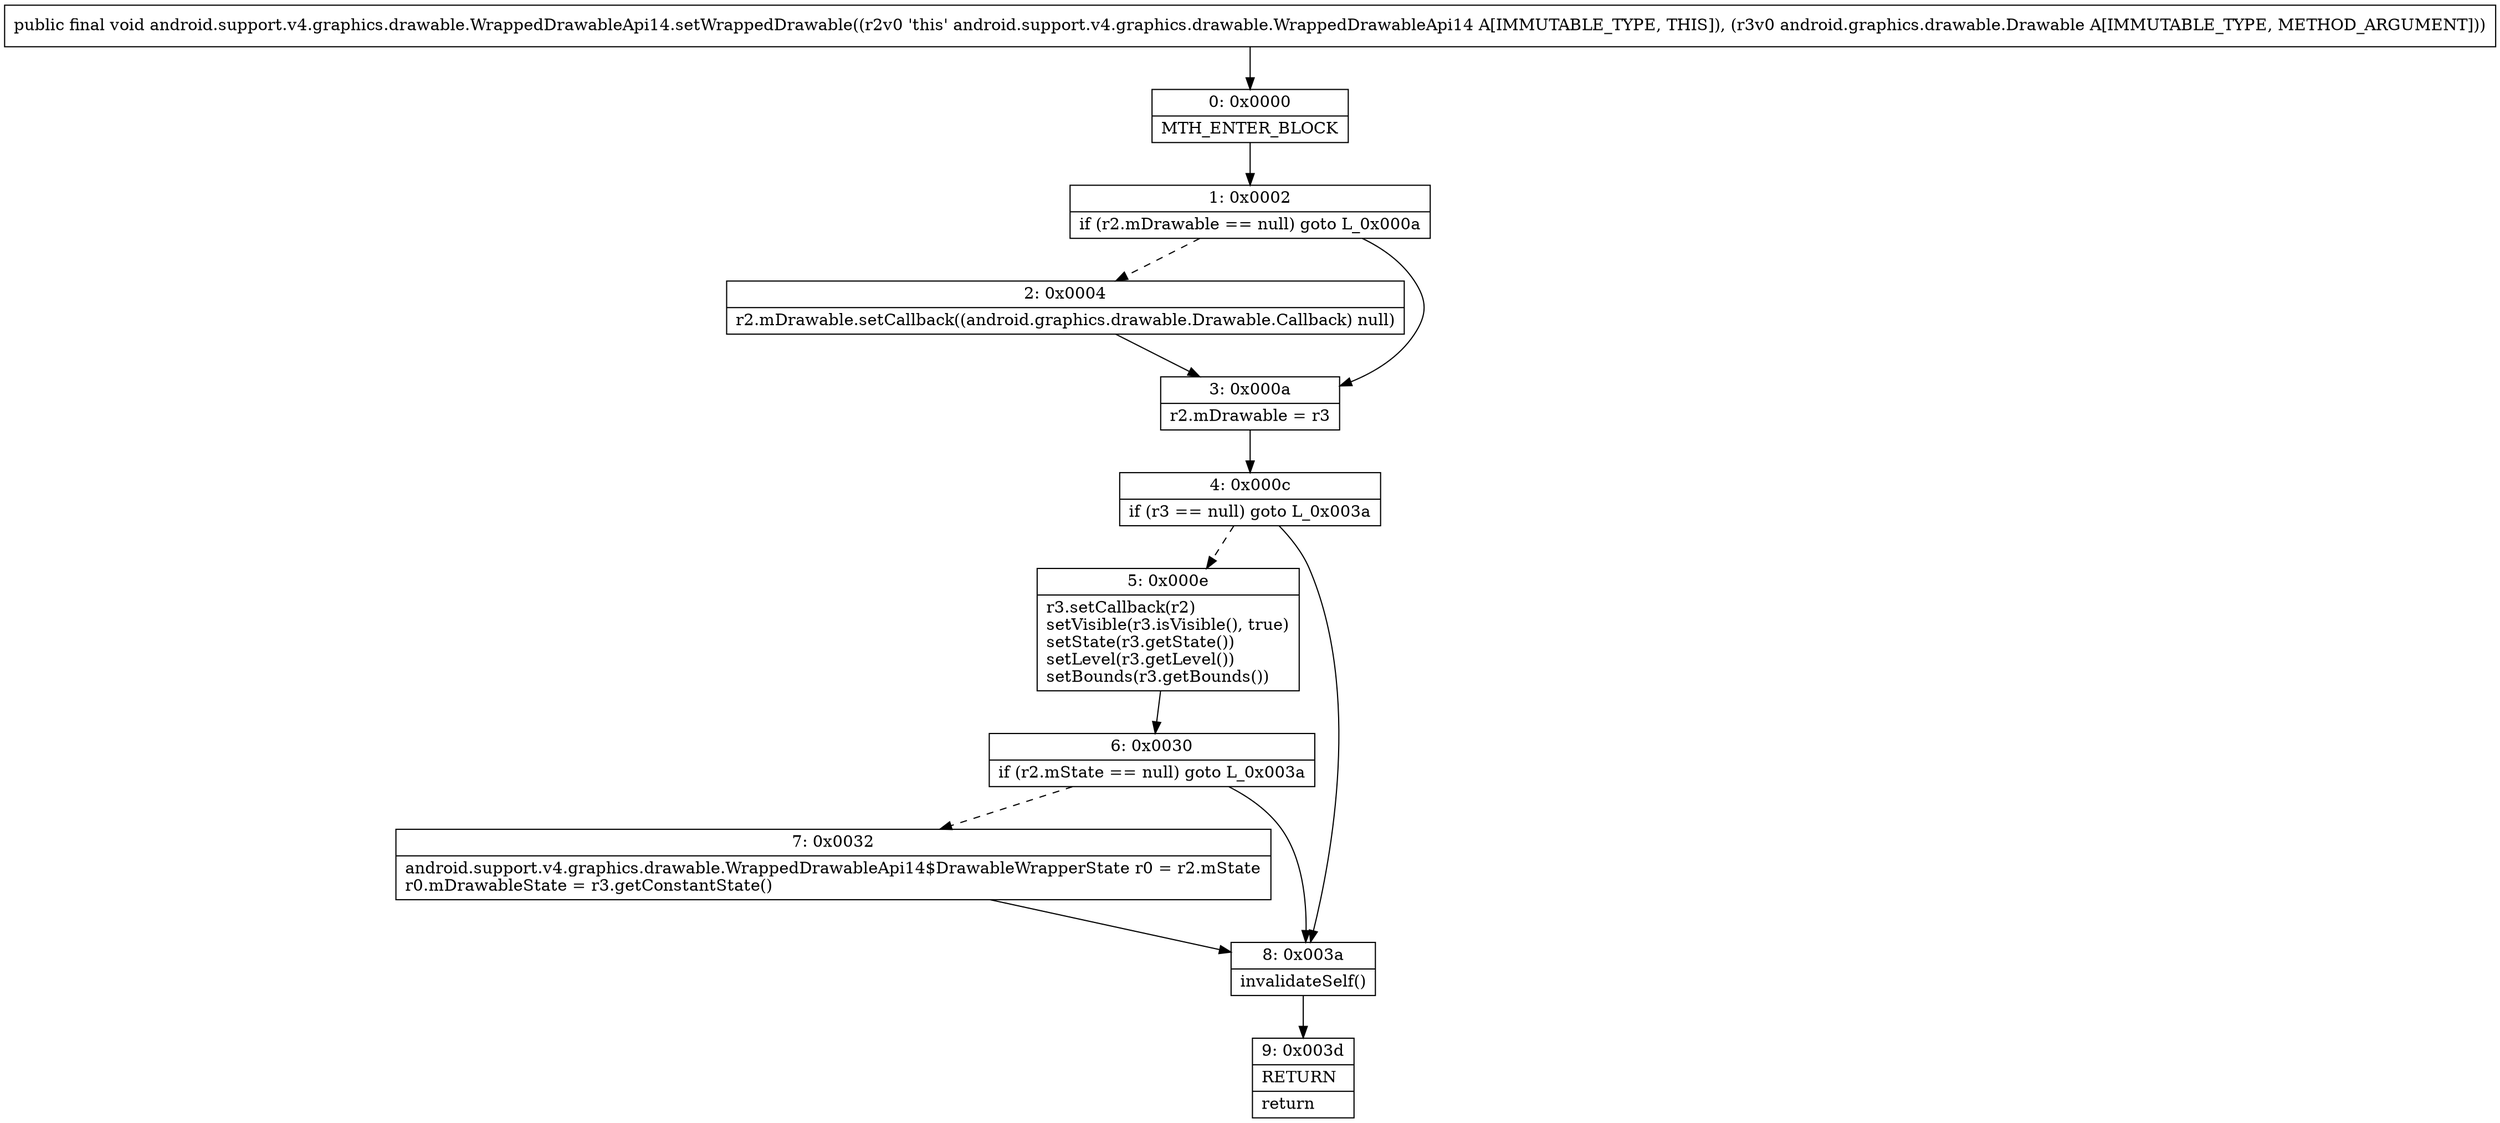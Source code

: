 digraph "CFG forandroid.support.v4.graphics.drawable.WrappedDrawableApi14.setWrappedDrawable(Landroid\/graphics\/drawable\/Drawable;)V" {
Node_0 [shape=record,label="{0\:\ 0x0000|MTH_ENTER_BLOCK\l}"];
Node_1 [shape=record,label="{1\:\ 0x0002|if (r2.mDrawable == null) goto L_0x000a\l}"];
Node_2 [shape=record,label="{2\:\ 0x0004|r2.mDrawable.setCallback((android.graphics.drawable.Drawable.Callback) null)\l}"];
Node_3 [shape=record,label="{3\:\ 0x000a|r2.mDrawable = r3\l}"];
Node_4 [shape=record,label="{4\:\ 0x000c|if (r3 == null) goto L_0x003a\l}"];
Node_5 [shape=record,label="{5\:\ 0x000e|r3.setCallback(r2)\lsetVisible(r3.isVisible(), true)\lsetState(r3.getState())\lsetLevel(r3.getLevel())\lsetBounds(r3.getBounds())\l}"];
Node_6 [shape=record,label="{6\:\ 0x0030|if (r2.mState == null) goto L_0x003a\l}"];
Node_7 [shape=record,label="{7\:\ 0x0032|android.support.v4.graphics.drawable.WrappedDrawableApi14$DrawableWrapperState r0 = r2.mState\lr0.mDrawableState = r3.getConstantState()\l}"];
Node_8 [shape=record,label="{8\:\ 0x003a|invalidateSelf()\l}"];
Node_9 [shape=record,label="{9\:\ 0x003d|RETURN\l|return\l}"];
MethodNode[shape=record,label="{public final void android.support.v4.graphics.drawable.WrappedDrawableApi14.setWrappedDrawable((r2v0 'this' android.support.v4.graphics.drawable.WrappedDrawableApi14 A[IMMUTABLE_TYPE, THIS]), (r3v0 android.graphics.drawable.Drawable A[IMMUTABLE_TYPE, METHOD_ARGUMENT])) }"];
MethodNode -> Node_0;
Node_0 -> Node_1;
Node_1 -> Node_2[style=dashed];
Node_1 -> Node_3;
Node_2 -> Node_3;
Node_3 -> Node_4;
Node_4 -> Node_5[style=dashed];
Node_4 -> Node_8;
Node_5 -> Node_6;
Node_6 -> Node_7[style=dashed];
Node_6 -> Node_8;
Node_7 -> Node_8;
Node_8 -> Node_9;
}

